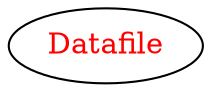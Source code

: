 digraph dependencyGraph {
 concentrate=true;
 ranksep="2.0";
 rankdir="LR"; 
 splines="ortho";
"Datafile" [fontcolor="red"];
}